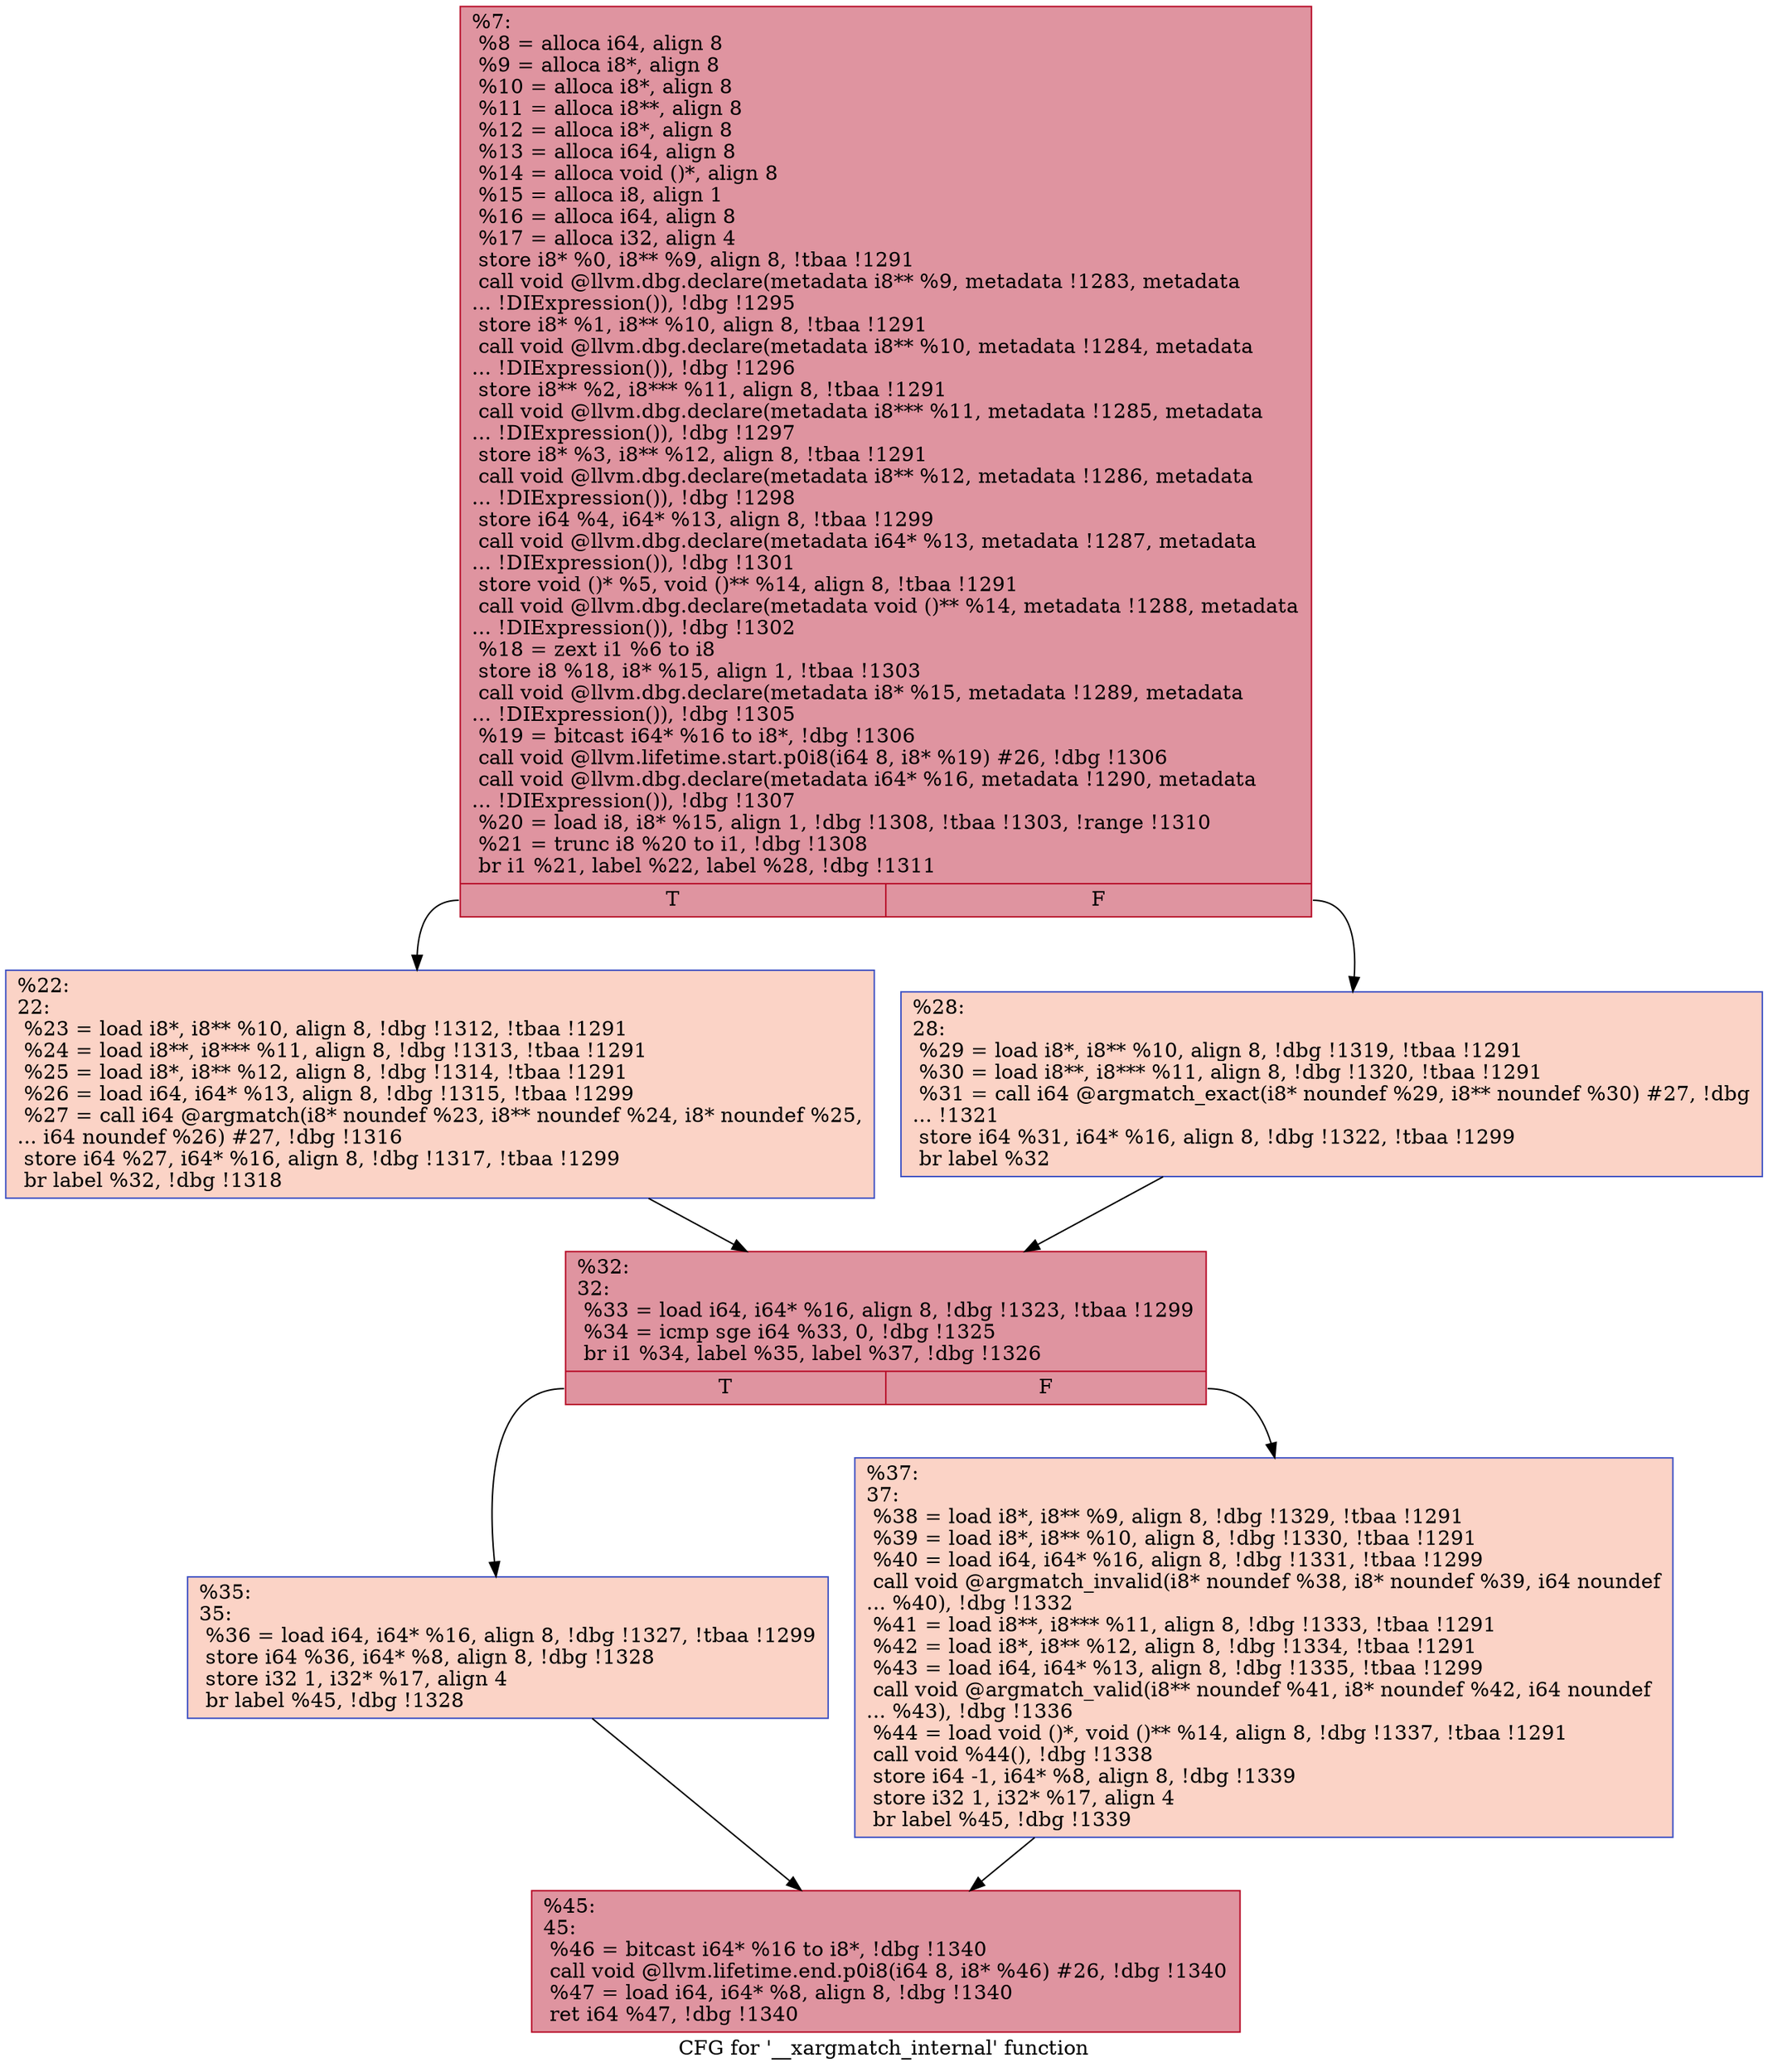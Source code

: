 digraph "CFG for '__xargmatch_internal' function" {
	label="CFG for '__xargmatch_internal' function";

	Node0x1feb200 [shape=record,color="#b70d28ff", style=filled, fillcolor="#b70d2870",label="{%7:\l  %8 = alloca i64, align 8\l  %9 = alloca i8*, align 8\l  %10 = alloca i8*, align 8\l  %11 = alloca i8**, align 8\l  %12 = alloca i8*, align 8\l  %13 = alloca i64, align 8\l  %14 = alloca void ()*, align 8\l  %15 = alloca i8, align 1\l  %16 = alloca i64, align 8\l  %17 = alloca i32, align 4\l  store i8* %0, i8** %9, align 8, !tbaa !1291\l  call void @llvm.dbg.declare(metadata i8** %9, metadata !1283, metadata\l... !DIExpression()), !dbg !1295\l  store i8* %1, i8** %10, align 8, !tbaa !1291\l  call void @llvm.dbg.declare(metadata i8** %10, metadata !1284, metadata\l... !DIExpression()), !dbg !1296\l  store i8** %2, i8*** %11, align 8, !tbaa !1291\l  call void @llvm.dbg.declare(metadata i8*** %11, metadata !1285, metadata\l... !DIExpression()), !dbg !1297\l  store i8* %3, i8** %12, align 8, !tbaa !1291\l  call void @llvm.dbg.declare(metadata i8** %12, metadata !1286, metadata\l... !DIExpression()), !dbg !1298\l  store i64 %4, i64* %13, align 8, !tbaa !1299\l  call void @llvm.dbg.declare(metadata i64* %13, metadata !1287, metadata\l... !DIExpression()), !dbg !1301\l  store void ()* %5, void ()** %14, align 8, !tbaa !1291\l  call void @llvm.dbg.declare(metadata void ()** %14, metadata !1288, metadata\l... !DIExpression()), !dbg !1302\l  %18 = zext i1 %6 to i8\l  store i8 %18, i8* %15, align 1, !tbaa !1303\l  call void @llvm.dbg.declare(metadata i8* %15, metadata !1289, metadata\l... !DIExpression()), !dbg !1305\l  %19 = bitcast i64* %16 to i8*, !dbg !1306\l  call void @llvm.lifetime.start.p0i8(i64 8, i8* %19) #26, !dbg !1306\l  call void @llvm.dbg.declare(metadata i64* %16, metadata !1290, metadata\l... !DIExpression()), !dbg !1307\l  %20 = load i8, i8* %15, align 1, !dbg !1308, !tbaa !1303, !range !1310\l  %21 = trunc i8 %20 to i1, !dbg !1308\l  br i1 %21, label %22, label %28, !dbg !1311\l|{<s0>T|<s1>F}}"];
	Node0x1feb200:s0 -> Node0x1fef320;
	Node0x1feb200:s1 -> Node0x1fef3b0;
	Node0x1fef320 [shape=record,color="#3d50c3ff", style=filled, fillcolor="#f59c7d70",label="{%22:\l22:                                               \l  %23 = load i8*, i8** %10, align 8, !dbg !1312, !tbaa !1291\l  %24 = load i8**, i8*** %11, align 8, !dbg !1313, !tbaa !1291\l  %25 = load i8*, i8** %12, align 8, !dbg !1314, !tbaa !1291\l  %26 = load i64, i64* %13, align 8, !dbg !1315, !tbaa !1299\l  %27 = call i64 @argmatch(i8* noundef %23, i8** noundef %24, i8* noundef %25,\l... i64 noundef %26) #27, !dbg !1316\l  store i64 %27, i64* %16, align 8, !dbg !1317, !tbaa !1299\l  br label %32, !dbg !1318\l}"];
	Node0x1fef320 -> Node0x1fef400;
	Node0x1fef3b0 [shape=record,color="#3d50c3ff", style=filled, fillcolor="#f59c7d70",label="{%28:\l28:                                               \l  %29 = load i8*, i8** %10, align 8, !dbg !1319, !tbaa !1291\l  %30 = load i8**, i8*** %11, align 8, !dbg !1320, !tbaa !1291\l  %31 = call i64 @argmatch_exact(i8* noundef %29, i8** noundef %30) #27, !dbg\l... !1321\l  store i64 %31, i64* %16, align 8, !dbg !1322, !tbaa !1299\l  br label %32\l}"];
	Node0x1fef3b0 -> Node0x1fef400;
	Node0x1fef400 [shape=record,color="#b70d28ff", style=filled, fillcolor="#b70d2870",label="{%32:\l32:                                               \l  %33 = load i64, i64* %16, align 8, !dbg !1323, !tbaa !1299\l  %34 = icmp sge i64 %33, 0, !dbg !1325\l  br i1 %34, label %35, label %37, !dbg !1326\l|{<s0>T|<s1>F}}"];
	Node0x1fef400:s0 -> Node0x1fef450;
	Node0x1fef400:s1 -> Node0x1fef4a0;
	Node0x1fef450 [shape=record,color="#3d50c3ff", style=filled, fillcolor="#f59c7d70",label="{%35:\l35:                                               \l  %36 = load i64, i64* %16, align 8, !dbg !1327, !tbaa !1299\l  store i64 %36, i64* %8, align 8, !dbg !1328\l  store i32 1, i32* %17, align 4\l  br label %45, !dbg !1328\l}"];
	Node0x1fef450 -> Node0x1fef4f0;
	Node0x1fef4a0 [shape=record,color="#3d50c3ff", style=filled, fillcolor="#f59c7d70",label="{%37:\l37:                                               \l  %38 = load i8*, i8** %9, align 8, !dbg !1329, !tbaa !1291\l  %39 = load i8*, i8** %10, align 8, !dbg !1330, !tbaa !1291\l  %40 = load i64, i64* %16, align 8, !dbg !1331, !tbaa !1299\l  call void @argmatch_invalid(i8* noundef %38, i8* noundef %39, i64 noundef\l... %40), !dbg !1332\l  %41 = load i8**, i8*** %11, align 8, !dbg !1333, !tbaa !1291\l  %42 = load i8*, i8** %12, align 8, !dbg !1334, !tbaa !1291\l  %43 = load i64, i64* %13, align 8, !dbg !1335, !tbaa !1299\l  call void @argmatch_valid(i8** noundef %41, i8* noundef %42, i64 noundef\l... %43), !dbg !1336\l  %44 = load void ()*, void ()** %14, align 8, !dbg !1337, !tbaa !1291\l  call void %44(), !dbg !1338\l  store i64 -1, i64* %8, align 8, !dbg !1339\l  store i32 1, i32* %17, align 4\l  br label %45, !dbg !1339\l}"];
	Node0x1fef4a0 -> Node0x1fef4f0;
	Node0x1fef4f0 [shape=record,color="#b70d28ff", style=filled, fillcolor="#b70d2870",label="{%45:\l45:                                               \l  %46 = bitcast i64* %16 to i8*, !dbg !1340\l  call void @llvm.lifetime.end.p0i8(i64 8, i8* %46) #26, !dbg !1340\l  %47 = load i64, i64* %8, align 8, !dbg !1340\l  ret i64 %47, !dbg !1340\l}"];
}
